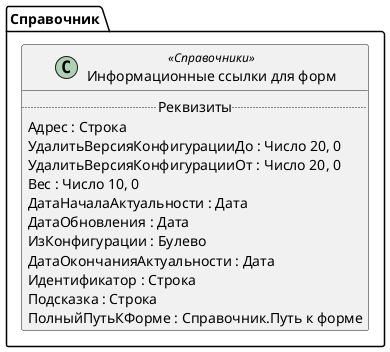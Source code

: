 ﻿@startuml ИнформационныеСсылкиДляФорм
'!include templates.wsd
'..\include templates.wsd
class Справочник.ИнформационныеСсылкиДляФорм as "Информационные ссылки для форм" <<Справочники>>
{
..Реквизиты..
Адрес : Строка
УдалитьВерсияКонфигурацииДо : Число 20, 0
УдалитьВерсияКонфигурацииОт : Число 20, 0
Вес : Число 10, 0
ДатаНачалаАктуальности : Дата
ДатаОбновления : Дата
ИзКонфигурации : Булево
ДатаОкончанияАктуальности : Дата
Идентификатор : Строка
Подсказка : Строка
ПолныйПутьКФорме : Справочник.Путь к форме
}
@enduml
